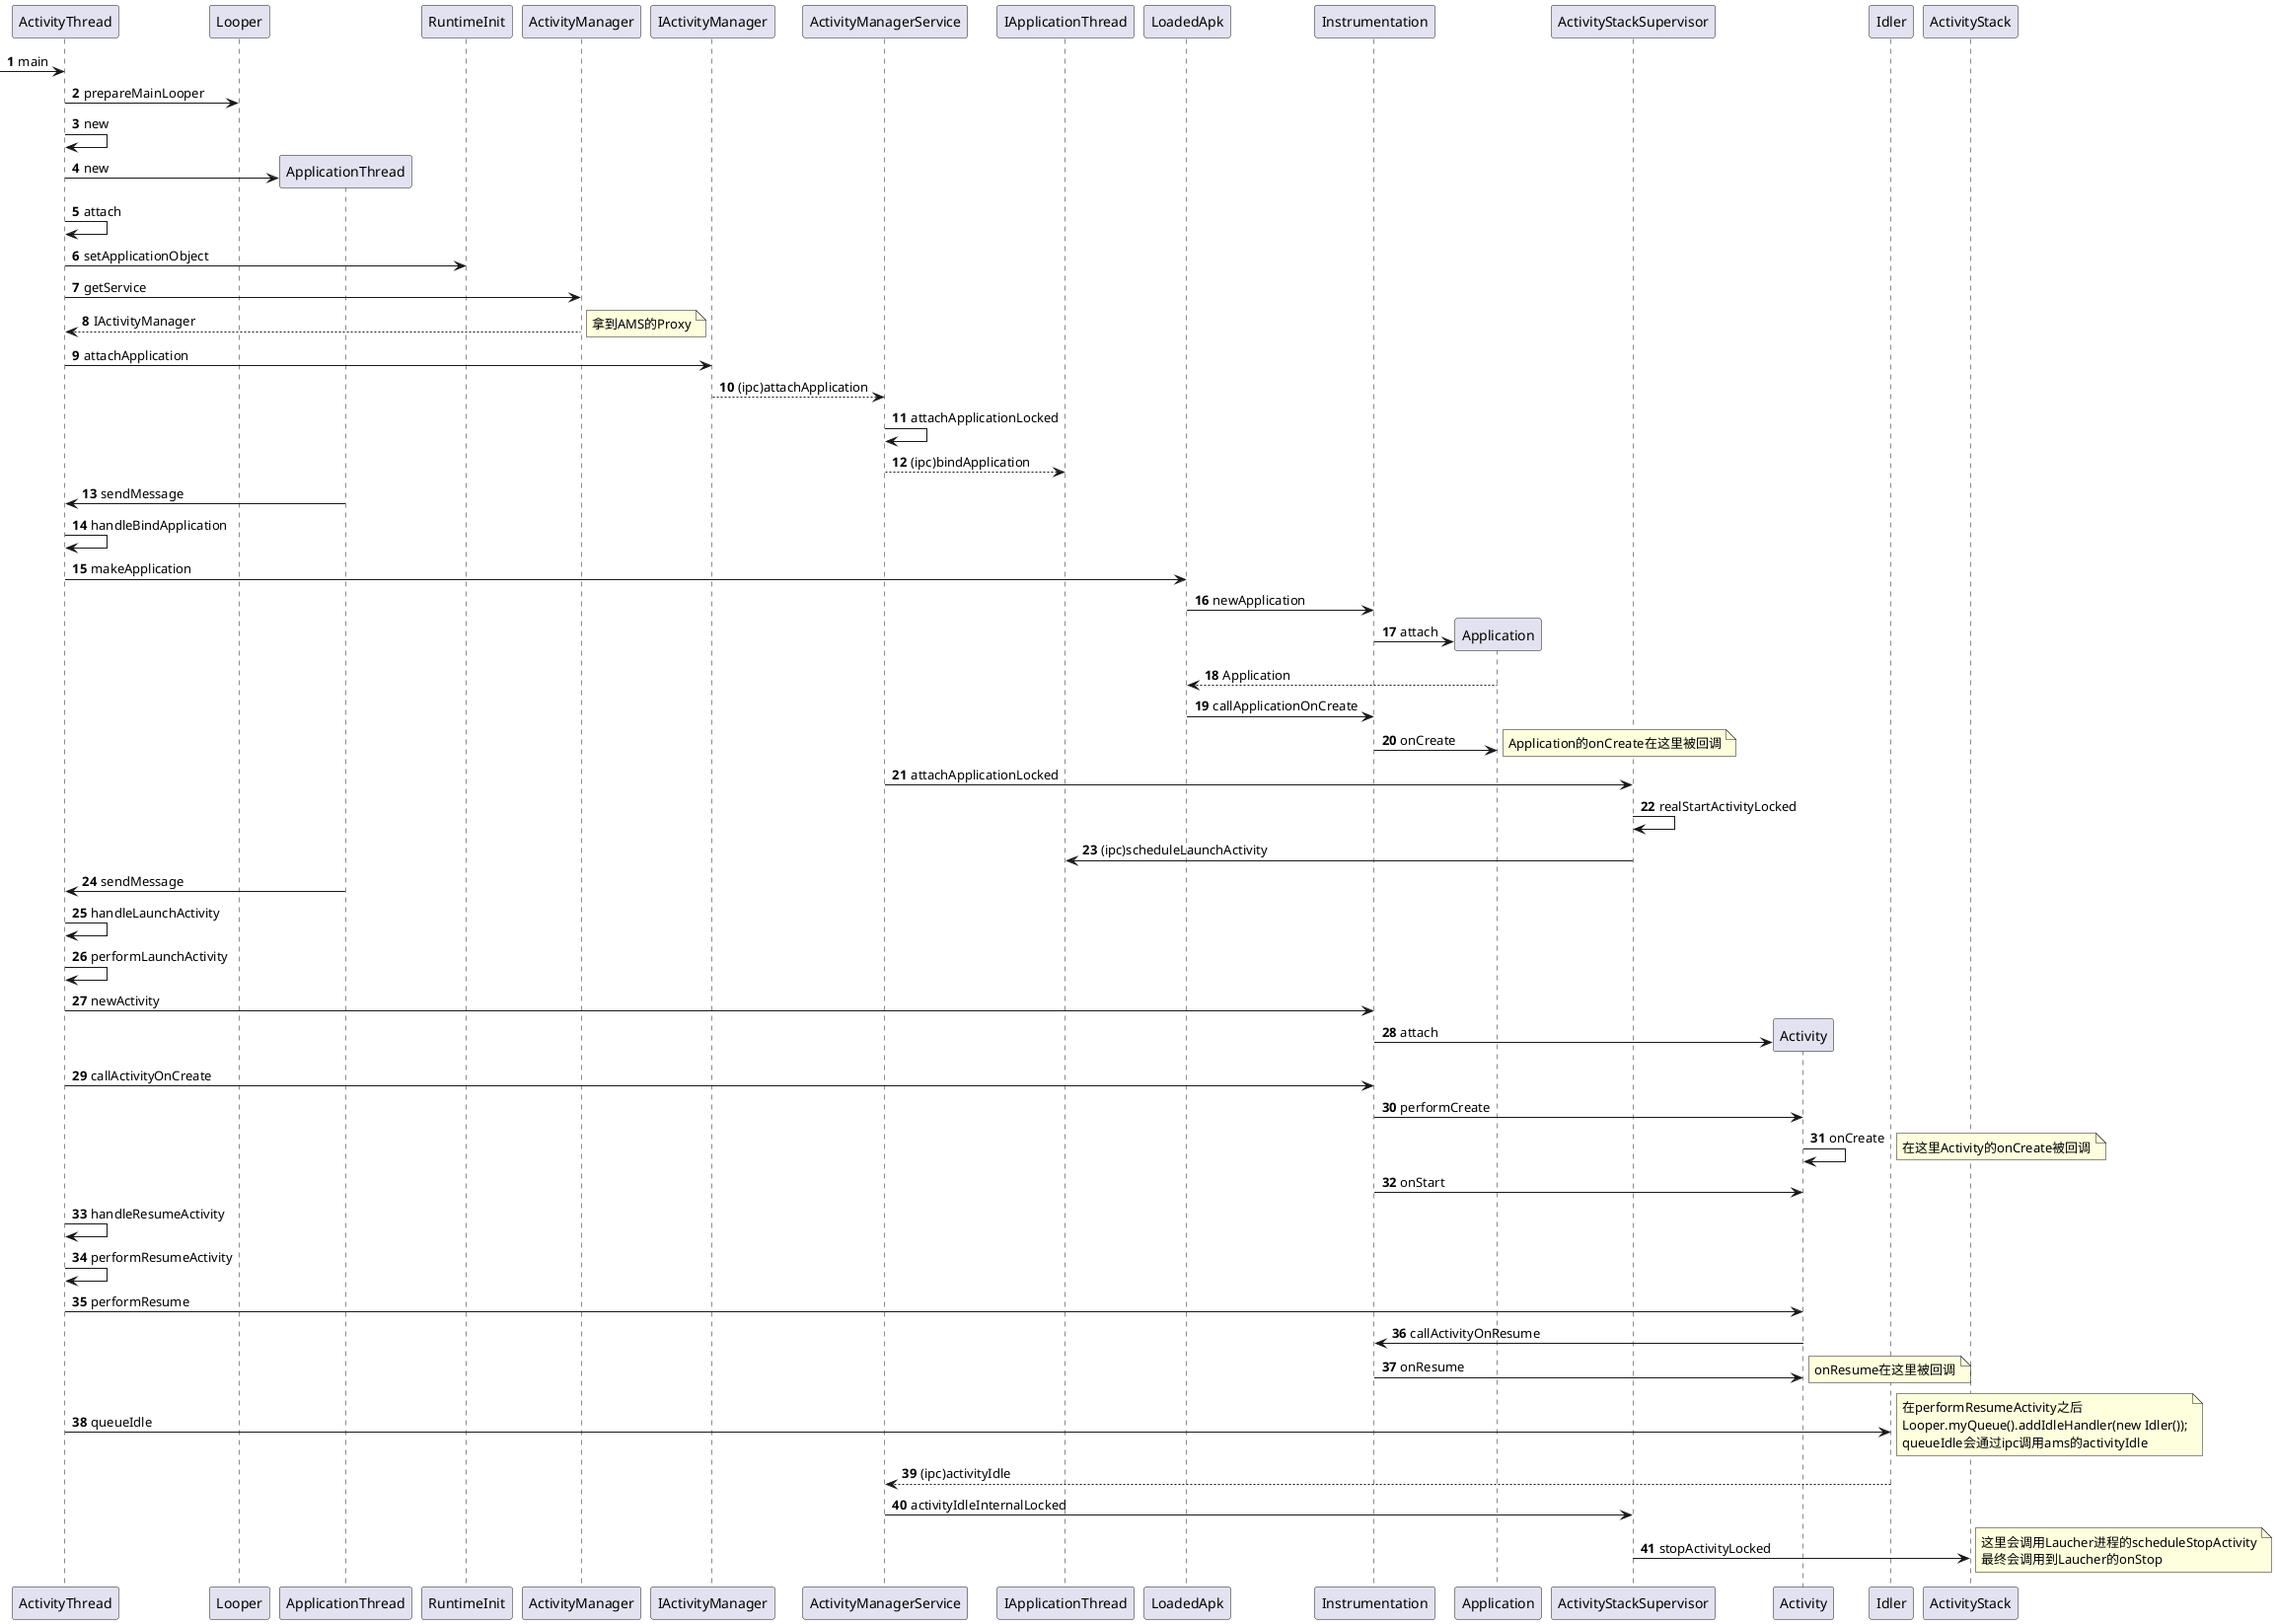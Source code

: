 @startuml
autonumber
[-> ActivityThread : main

ActivityThread -> Looper : prepareMainLooper
ActivityThread -> ActivityThread : new 
create ApplicationThread
ActivityThread -> ApplicationThread : new

ActivityThread -> ActivityThread : attach
ActivityThread -> RuntimeInit : setApplicationObject

ActivityThread -> ActivityManager : getService

ActivityManager --> ActivityThread : IActivityManager
note right
拿到AMS的Proxy
end note

ActivityThread -> IActivityManager : attachApplication

IActivityManager ----> ActivityManagerService : (ipc)attachApplication

ActivityManagerService -> ActivityManagerService : attachApplicationLocked

ActivityManagerService --> IApplicationThread : (ipc)bindApplication

ApplicationThread -> ActivityThread : sendMessage

ActivityThread -> ActivityThread : handleBindApplication
ActivityThread -> LoadedApk : makeApplication

LoadedApk -> Instrumentation : newApplication
create Application
Instrumentation -> Application : attach
Application ---> LoadedApk : Application

LoadedApk -> Instrumentation : callApplicationOnCreate
Instrumentation -> Application : onCreate

note right
Application的onCreate在这里被回调
end note

ActivityManagerService -> ActivityStackSupervisor : attachApplicationLocked

ActivityStackSupervisor -> ActivityStackSupervisor : realStartActivityLocked

ActivityStackSupervisor -> IApplicationThread : (ipc)scheduleLaunchActivity

ApplicationThread -> ActivityThread : sendMessage

ActivityThread -> ActivityThread : handleLaunchActivity
ActivityThread -> ActivityThread : performLaunchActivity


ActivityThread -> Instrumentation : newActivity
create Activity

Instrumentation -> Activity : attach

ActivityThread -> Instrumentation : callActivityOnCreate
Instrumentation -> Activity : performCreate
Activity -> Activity : onCreate
note right
在这里Activity的onCreate被回调
end note

Instrumentation -> Activity : onStart


ActivityThread -> ActivityThread : handleResumeActivity

ActivityThread -> ActivityThread : performResumeActivity

ActivityThread -> Activity : performResume

Activity -> Instrumentation : callActivityOnResume

Instrumentation -> Activity : onResume

note right
onResume在这里被回调
end note

ActivityThread -> Idler : queueIdle

note right
在performResumeActivity之后
Looper.myQueue().addIdleHandler(new Idler());
queueIdle会通过ipc调用ams的activityIdle
end note

Idler ---> ActivityManagerService : (ipc)activityIdle
ActivityManagerService  -> ActivityStackSupervisor : activityIdleInternalLocked
ActivityStackSupervisor -> ActivityStack : stopActivityLocked

note right
这里会调用Laucher进程的scheduleStopActivity
最终会调用到Laucher的onStop
end note
@enduml